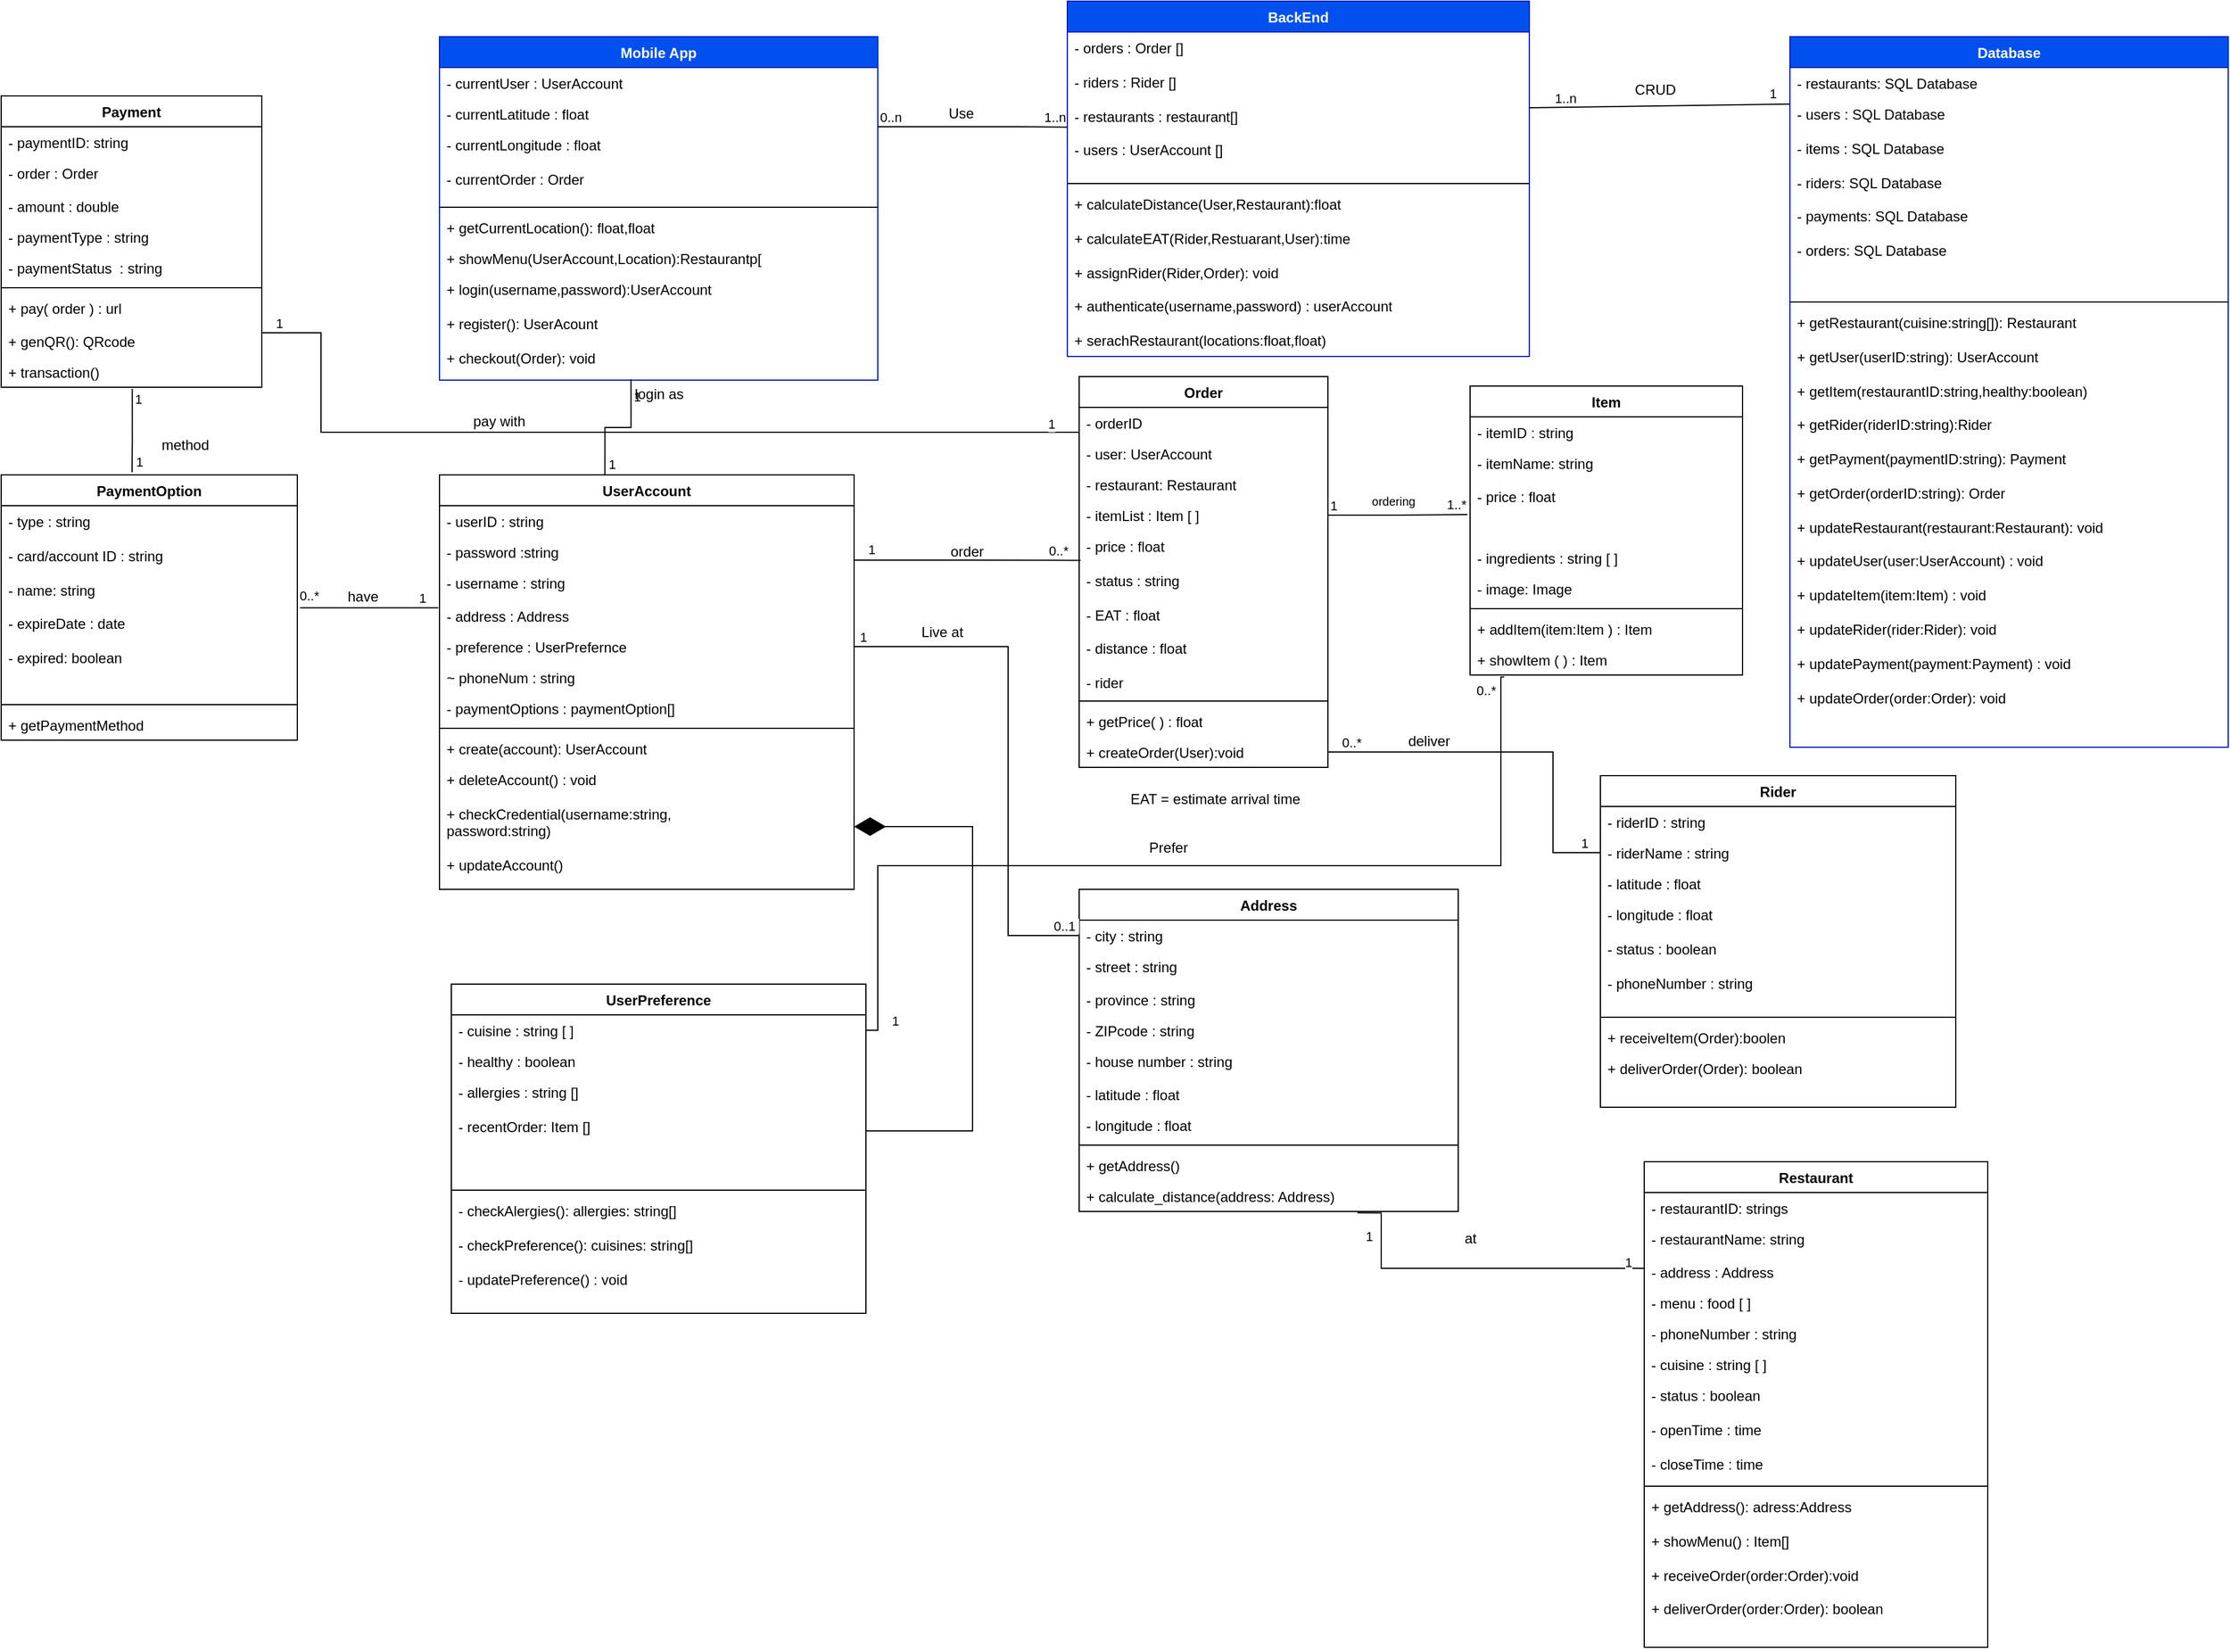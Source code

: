 <mxfile version="27.2.0">
  <diagram name="Page-1" id="nU5fSI7RKzAoOGRQ5ixC">
    <mxGraphModel dx="1782" dy="844" grid="1" gridSize="10" guides="1" tooltips="1" connect="1" arrows="1" fold="1" page="1" pageScale="1" pageWidth="1100" pageHeight="850" math="0" shadow="0">
      <root>
        <mxCell id="0" />
        <mxCell id="1" parent="0" />
        <mxCell id="rfXYxis-WKi9PsHgs2p7-1" value="UserPreference" style="swimlane;fontStyle=1;align=center;verticalAlign=top;childLayout=stackLayout;horizontal=1;startSize=26;horizontalStack=0;resizeParent=1;resizeParentMax=0;resizeLast=0;collapsible=1;marginBottom=0;whiteSpace=wrap;html=1;labelBackgroundColor=none;" vertex="1" parent="1">
          <mxGeometry x="-410" y="870" width="350" height="278" as="geometry">
            <mxRectangle x="120" y="120" width="70" height="30" as="alternateBounds" />
          </mxGeometry>
        </mxCell>
        <mxCell id="rfXYxis-WKi9PsHgs2p7-2" value="- cuisine : string [ ]" style="text;strokeColor=none;fillColor=none;align=left;verticalAlign=top;spacingLeft=4;spacingRight=4;overflow=hidden;rotatable=0;points=[[0,0.5],[1,0.5]];portConstraint=eastwest;whiteSpace=wrap;html=1;labelBackgroundColor=none;" vertex="1" parent="rfXYxis-WKi9PsHgs2p7-1">
          <mxGeometry y="26" width="350" height="26" as="geometry" />
        </mxCell>
        <mxCell id="rfXYxis-WKi9PsHgs2p7-3" value="- healthy : boolean" style="text;strokeColor=none;fillColor=none;align=left;verticalAlign=top;spacingLeft=4;spacingRight=4;overflow=hidden;rotatable=0;points=[[0,0.5],[1,0.5]];portConstraint=eastwest;whiteSpace=wrap;html=1;fontStyle=0;labelBackgroundColor=none;" vertex="1" parent="rfXYxis-WKi9PsHgs2p7-1">
          <mxGeometry y="52" width="350" height="26" as="geometry" />
        </mxCell>
        <mxCell id="rfXYxis-WKi9PsHgs2p7-4" value="&lt;div&gt;- allergies : string []&lt;/div&gt;&lt;div&gt;&lt;br&gt;&lt;/div&gt;&lt;div&gt;- recentOrder: Item []&lt;/div&gt;" style="text;strokeColor=none;fillColor=none;align=left;verticalAlign=top;spacingLeft=4;spacingRight=4;overflow=hidden;rotatable=0;points=[[0,0.5],[1,0.5]];portConstraint=eastwest;whiteSpace=wrap;html=1;fontStyle=0;labelBackgroundColor=none;" vertex="1" parent="rfXYxis-WKi9PsHgs2p7-1">
          <mxGeometry y="78" width="350" height="92" as="geometry" />
        </mxCell>
        <mxCell id="rfXYxis-WKi9PsHgs2p7-5" value="" style="line;strokeWidth=1;fillColor=none;align=left;verticalAlign=middle;spacingTop=-1;spacingLeft=3;spacingRight=3;rotatable=0;labelPosition=right;points=[];portConstraint=eastwest;labelBackgroundColor=none;" vertex="1" parent="rfXYxis-WKi9PsHgs2p7-1">
          <mxGeometry y="170" width="350" height="8" as="geometry" />
        </mxCell>
        <mxCell id="rfXYxis-WKi9PsHgs2p7-6" value="&lt;div&gt;- checkAlergies(): allergies: string[]&lt;/div&gt;&lt;div&gt;&lt;br&gt;&lt;/div&gt;&lt;div&gt;- checkPreference(): cuisines: string[]&lt;/div&gt;&lt;div&gt;&lt;br&gt;&lt;/div&gt;&lt;div&gt;- updatePreference() : void&lt;/div&gt;" style="text;strokeColor=none;fillColor=none;align=left;verticalAlign=top;spacingLeft=4;spacingRight=4;overflow=hidden;rotatable=0;points=[[0,0.5],[1,0.5]];portConstraint=eastwest;whiteSpace=wrap;html=1;labelBackgroundColor=none;" vertex="1" parent="rfXYxis-WKi9PsHgs2p7-1">
          <mxGeometry y="178" width="350" height="100" as="geometry" />
        </mxCell>
        <mxCell id="rfXYxis-WKi9PsHgs2p7-7" value="UserAccount" style="swimlane;fontStyle=1;align=center;verticalAlign=top;childLayout=stackLayout;horizontal=1;startSize=26;horizontalStack=0;resizeParent=1;resizeParentMax=0;resizeLast=0;collapsible=1;marginBottom=0;whiteSpace=wrap;html=1;labelBackgroundColor=none;" vertex="1" parent="1">
          <mxGeometry x="-420" y="440" width="350" height="350" as="geometry" />
        </mxCell>
        <mxCell id="rfXYxis-WKi9PsHgs2p7-8" style="edgeStyle=orthogonalEdgeStyle;rounded=0;orthogonalLoop=1;jettySize=auto;html=1;exitX=1;exitY=0.5;exitDx=0;exitDy=0;" edge="1" parent="rfXYxis-WKi9PsHgs2p7-7">
          <mxGeometry relative="1" as="geometry">
            <mxPoint x="405.0" y="104" as="sourcePoint" />
            <mxPoint x="405.0" y="104" as="targetPoint" />
          </mxGeometry>
        </mxCell>
        <mxCell id="rfXYxis-WKi9PsHgs2p7-9" value="&lt;div&gt;- userID : string&lt;/div&gt;" style="text;strokeColor=none;fillColor=none;align=left;verticalAlign=top;spacingLeft=4;spacingRight=4;overflow=hidden;rotatable=0;points=[[0,0.5],[1,0.5]];portConstraint=eastwest;whiteSpace=wrap;html=1;labelBackgroundColor=none;" vertex="1" parent="rfXYxis-WKi9PsHgs2p7-7">
          <mxGeometry y="26" width="350" height="26" as="geometry" />
        </mxCell>
        <mxCell id="rfXYxis-WKi9PsHgs2p7-10" value="- password :string" style="text;strokeColor=none;fillColor=none;align=left;verticalAlign=top;spacingLeft=4;spacingRight=4;overflow=hidden;rotatable=0;points=[[0,0.5],[1,0.5]];portConstraint=eastwest;whiteSpace=wrap;html=1;labelBackgroundColor=none;" vertex="1" parent="rfXYxis-WKi9PsHgs2p7-7">
          <mxGeometry y="52" width="350" height="26" as="geometry" />
        </mxCell>
        <mxCell id="rfXYxis-WKi9PsHgs2p7-11" value="- username : string&lt;span style=&quot;white-space: pre;&quot;&gt;&#x9;&lt;/span&gt;" style="text;strokeColor=none;fillColor=none;align=left;verticalAlign=top;spacingLeft=4;spacingRight=4;overflow=hidden;rotatable=0;points=[[0,0.5],[1,0.5]];portConstraint=eastwest;whiteSpace=wrap;html=1;labelBackgroundColor=none;" vertex="1" parent="rfXYxis-WKi9PsHgs2p7-7">
          <mxGeometry y="78" width="350" height="28" as="geometry" />
        </mxCell>
        <mxCell id="rfXYxis-WKi9PsHgs2p7-12" value="&lt;div&gt;- address : Address&lt;/div&gt;&lt;div&gt;&lt;br&gt;&lt;/div&gt;" style="text;strokeColor=none;fillColor=none;align=left;verticalAlign=top;spacingLeft=4;spacingRight=4;overflow=hidden;rotatable=0;points=[[0,0.5],[1,0.5]];portConstraint=eastwest;whiteSpace=wrap;html=1;labelBackgroundColor=none;" vertex="1" parent="rfXYxis-WKi9PsHgs2p7-7">
          <mxGeometry y="106" width="350" height="26" as="geometry" />
        </mxCell>
        <mxCell id="rfXYxis-WKi9PsHgs2p7-13" value="&lt;div&gt;- preference : UserPrefernce&lt;/div&gt;" style="text;strokeColor=none;fillColor=none;align=left;verticalAlign=top;spacingLeft=4;spacingRight=4;overflow=hidden;rotatable=0;points=[[0,0.5],[1,0.5]];portConstraint=eastwest;whiteSpace=wrap;html=1;labelBackgroundColor=none;" vertex="1" parent="rfXYxis-WKi9PsHgs2p7-7">
          <mxGeometry y="132" width="350" height="26" as="geometry" />
        </mxCell>
        <mxCell id="rfXYxis-WKi9PsHgs2p7-14" value="&lt;div&gt;~ phoneNum : string&lt;/div&gt;" style="text;strokeColor=none;fillColor=none;align=left;verticalAlign=top;spacingLeft=4;spacingRight=4;overflow=hidden;rotatable=0;points=[[0,0.5],[1,0.5]];portConstraint=eastwest;whiteSpace=wrap;html=1;labelBackgroundColor=none;" vertex="1" parent="rfXYxis-WKi9PsHgs2p7-7">
          <mxGeometry y="158" width="350" height="26" as="geometry" />
        </mxCell>
        <mxCell id="rfXYxis-WKi9PsHgs2p7-15" value="- paymentOptions : paymentOption[]" style="text;strokeColor=none;fillColor=none;align=left;verticalAlign=top;spacingLeft=4;spacingRight=4;overflow=hidden;rotatable=0;points=[[0,0.5],[1,0.5]];portConstraint=eastwest;whiteSpace=wrap;html=1;labelBackgroundColor=none;" vertex="1" parent="rfXYxis-WKi9PsHgs2p7-7">
          <mxGeometry y="184" width="350" height="26" as="geometry" />
        </mxCell>
        <mxCell id="rfXYxis-WKi9PsHgs2p7-16" value="" style="line;strokeWidth=1;fillColor=none;align=left;verticalAlign=middle;spacingTop=-1;spacingLeft=3;spacingRight=3;rotatable=0;labelPosition=right;points=[];portConstraint=eastwest;labelBackgroundColor=none;" vertex="1" parent="rfXYxis-WKi9PsHgs2p7-7">
          <mxGeometry y="210" width="350" height="8" as="geometry" />
        </mxCell>
        <mxCell id="rfXYxis-WKi9PsHgs2p7-17" value="&lt;div&gt;+ create(account): UserAccount&lt;/div&gt;" style="text;strokeColor=none;fillColor=none;align=left;verticalAlign=top;spacingLeft=4;spacingRight=4;overflow=hidden;rotatable=0;points=[[0,0.5],[1,0.5]];portConstraint=eastwest;whiteSpace=wrap;html=1;labelBackgroundColor=none;" vertex="1" parent="rfXYxis-WKi9PsHgs2p7-7">
          <mxGeometry y="218" width="350" height="26" as="geometry" />
        </mxCell>
        <mxCell id="rfXYxis-WKi9PsHgs2p7-18" value="&lt;div&gt;+ deleteAccount() : void&lt;/div&gt;&lt;div&gt;&lt;br&gt;&lt;/div&gt;&lt;div&gt;+ checkCredential(username:string,&lt;/div&gt;&lt;div&gt;password:string)&lt;/div&gt;&lt;div&gt;&lt;br&gt;&lt;/div&gt;&lt;div&gt;+ updateAccount()&lt;/div&gt;" style="text;strokeColor=none;fillColor=none;align=left;verticalAlign=top;spacingLeft=4;spacingRight=4;overflow=hidden;rotatable=0;points=[[0,0.5],[1,0.5]];portConstraint=eastwest;whiteSpace=wrap;html=1;labelBackgroundColor=none;" vertex="1" parent="rfXYxis-WKi9PsHgs2p7-7">
          <mxGeometry y="244" width="350" height="106" as="geometry" />
        </mxCell>
        <mxCell id="rfXYxis-WKi9PsHgs2p7-19" value="Address" style="swimlane;fontStyle=1;align=center;verticalAlign=top;childLayout=stackLayout;horizontal=1;startSize=26;horizontalStack=0;resizeParent=1;resizeParentMax=0;resizeLast=0;collapsible=1;marginBottom=0;whiteSpace=wrap;html=1;labelBackgroundColor=none;" vertex="1" parent="1">
          <mxGeometry x="120" y="790" width="320" height="272" as="geometry" />
        </mxCell>
        <mxCell id="rfXYxis-WKi9PsHgs2p7-20" value="&lt;div&gt;- city : string&lt;/div&gt;" style="text;strokeColor=none;fillColor=none;align=left;verticalAlign=top;spacingLeft=4;spacingRight=4;overflow=hidden;rotatable=0;points=[[0,0.5],[1,0.5]];portConstraint=eastwest;whiteSpace=wrap;html=1;labelBackgroundColor=none;" vertex="1" parent="rfXYxis-WKi9PsHgs2p7-19">
          <mxGeometry y="26" width="320" height="26" as="geometry" />
        </mxCell>
        <mxCell id="rfXYxis-WKi9PsHgs2p7-21" value="- street : string" style="text;strokeColor=none;fillColor=none;align=left;verticalAlign=top;spacingLeft=4;spacingRight=4;overflow=hidden;rotatable=0;points=[[0,0.5],[1,0.5]];portConstraint=eastwest;whiteSpace=wrap;html=1;labelBackgroundColor=none;" vertex="1" parent="rfXYxis-WKi9PsHgs2p7-19">
          <mxGeometry y="52" width="320" height="28" as="geometry" />
        </mxCell>
        <mxCell id="rfXYxis-WKi9PsHgs2p7-22" value="- province : string" style="text;strokeColor=none;fillColor=none;align=left;verticalAlign=top;spacingLeft=4;spacingRight=4;overflow=hidden;rotatable=0;points=[[0,0.5],[1,0.5]];portConstraint=eastwest;whiteSpace=wrap;html=1;labelBackgroundColor=none;" vertex="1" parent="rfXYxis-WKi9PsHgs2p7-19">
          <mxGeometry y="80" width="320" height="26" as="geometry" />
        </mxCell>
        <mxCell id="rfXYxis-WKi9PsHgs2p7-23" value="&lt;div&gt;- ZIPcode : string&lt;/div&gt;" style="text;strokeColor=none;fillColor=none;align=left;verticalAlign=top;spacingLeft=4;spacingRight=4;overflow=hidden;rotatable=0;points=[[0,0.5],[1,0.5]];portConstraint=eastwest;whiteSpace=wrap;html=1;labelBackgroundColor=none;" vertex="1" parent="rfXYxis-WKi9PsHgs2p7-19">
          <mxGeometry y="106" width="320" height="26" as="geometry" />
        </mxCell>
        <mxCell id="rfXYxis-WKi9PsHgs2p7-24" value="&lt;div&gt;- house number : string&lt;/div&gt;" style="text;strokeColor=none;fillColor=none;align=left;verticalAlign=top;spacingLeft=4;spacingRight=4;overflow=hidden;rotatable=0;points=[[0,0.5],[1,0.5]];portConstraint=eastwest;whiteSpace=wrap;html=1;labelBackgroundColor=none;" vertex="1" parent="rfXYxis-WKi9PsHgs2p7-19">
          <mxGeometry y="132" width="320" height="28" as="geometry" />
        </mxCell>
        <mxCell id="rfXYxis-WKi9PsHgs2p7-25" value="- latitude : float" style="text;strokeColor=none;fillColor=none;align=left;verticalAlign=top;spacingLeft=4;spacingRight=4;overflow=hidden;rotatable=0;points=[[0,0.5],[1,0.5]];portConstraint=eastwest;whiteSpace=wrap;html=1;labelBackgroundColor=none;" vertex="1" parent="rfXYxis-WKi9PsHgs2p7-19">
          <mxGeometry y="160" width="320" height="26" as="geometry" />
        </mxCell>
        <mxCell id="rfXYxis-WKi9PsHgs2p7-26" value="- longitude : float" style="text;strokeColor=none;fillColor=none;align=left;verticalAlign=top;spacingLeft=4;spacingRight=4;overflow=hidden;rotatable=0;points=[[0,0.5],[1,0.5]];portConstraint=eastwest;whiteSpace=wrap;html=1;labelBackgroundColor=none;" vertex="1" parent="rfXYxis-WKi9PsHgs2p7-19">
          <mxGeometry y="186" width="320" height="26" as="geometry" />
        </mxCell>
        <mxCell id="rfXYxis-WKi9PsHgs2p7-27" value="" style="line;strokeWidth=1;fillColor=none;align=left;verticalAlign=middle;spacingTop=-1;spacingLeft=3;spacingRight=3;rotatable=0;labelPosition=right;points=[];portConstraint=eastwest;labelBackgroundColor=none;" vertex="1" parent="rfXYxis-WKi9PsHgs2p7-19">
          <mxGeometry y="212" width="320" height="8" as="geometry" />
        </mxCell>
        <mxCell id="rfXYxis-WKi9PsHgs2p7-28" value="&lt;div&gt;+ getAddress()&lt;/div&gt;&lt;div&gt;&lt;br&gt;&lt;/div&gt;" style="text;strokeColor=none;fillColor=none;align=left;verticalAlign=top;spacingLeft=4;spacingRight=4;overflow=hidden;rotatable=0;points=[[0,0.5],[1,0.5]];portConstraint=eastwest;whiteSpace=wrap;html=1;labelBackgroundColor=none;" vertex="1" parent="rfXYxis-WKi9PsHgs2p7-19">
          <mxGeometry y="220" width="320" height="26" as="geometry" />
        </mxCell>
        <mxCell id="rfXYxis-WKi9PsHgs2p7-29" value="+ calculate_distance(address: Address)" style="text;strokeColor=none;fillColor=none;align=left;verticalAlign=top;spacingLeft=4;spacingRight=4;overflow=hidden;rotatable=0;points=[[0,0.5],[1,0.5]];portConstraint=eastwest;whiteSpace=wrap;html=1;labelBackgroundColor=none;" vertex="1" parent="rfXYxis-WKi9PsHgs2p7-19">
          <mxGeometry y="246" width="320" height="26" as="geometry" />
        </mxCell>
        <mxCell id="rfXYxis-WKi9PsHgs2p7-30" value="Payment" style="swimlane;fontStyle=1;align=center;verticalAlign=top;childLayout=stackLayout;horizontal=1;startSize=26;horizontalStack=0;resizeParent=1;resizeParentMax=0;resizeLast=0;collapsible=1;marginBottom=0;whiteSpace=wrap;html=1;labelBackgroundColor=none;" vertex="1" parent="1">
          <mxGeometry x="-790" y="120" width="220" height="246" as="geometry" />
        </mxCell>
        <mxCell id="rfXYxis-WKi9PsHgs2p7-31" value="- paymentID: string" style="text;strokeColor=none;fillColor=none;align=left;verticalAlign=top;spacingLeft=4;spacingRight=4;overflow=hidden;rotatable=0;points=[[0,0.5],[1,0.5]];portConstraint=eastwest;whiteSpace=wrap;html=1;labelBackgroundColor=none;" vertex="1" parent="rfXYxis-WKi9PsHgs2p7-30">
          <mxGeometry y="26" width="220" height="26" as="geometry" />
        </mxCell>
        <mxCell id="rfXYxis-WKi9PsHgs2p7-32" value="- order : Order" style="text;strokeColor=none;fillColor=none;align=left;verticalAlign=top;spacingLeft=4;spacingRight=4;overflow=hidden;rotatable=1;points=[[0,0.5],[1,0.5]];portConstraint=eastwest;whiteSpace=wrap;html=1;movable=1;resizable=1;deletable=1;editable=1;locked=0;connectable=1;labelBackgroundColor=none;" vertex="1" parent="rfXYxis-WKi9PsHgs2p7-30">
          <mxGeometry y="52" width="220" height="28" as="geometry" />
        </mxCell>
        <mxCell id="rfXYxis-WKi9PsHgs2p7-33" value="- amount : double" style="text;strokeColor=none;fillColor=none;align=left;verticalAlign=top;spacingLeft=4;spacingRight=4;overflow=hidden;rotatable=0;points=[[0,0.5],[1,0.5]];portConstraint=eastwest;whiteSpace=wrap;html=1;labelBackgroundColor=none;" vertex="1" parent="rfXYxis-WKi9PsHgs2p7-30">
          <mxGeometry y="80" width="220" height="26" as="geometry" />
        </mxCell>
        <mxCell id="rfXYxis-WKi9PsHgs2p7-34" value="- paymentType : string" style="text;strokeColor=none;fillColor=none;align=left;verticalAlign=top;spacingLeft=4;spacingRight=4;overflow=hidden;rotatable=0;points=[[0,0.5],[1,0.5]];portConstraint=eastwest;whiteSpace=wrap;html=1;labelBackgroundColor=none;" vertex="1" parent="rfXYxis-WKi9PsHgs2p7-30">
          <mxGeometry y="106" width="220" height="26" as="geometry" />
        </mxCell>
        <mxCell id="rfXYxis-WKi9PsHgs2p7-35" value="- paymentStatus&amp;nbsp; : string" style="text;strokeColor=none;fillColor=none;align=left;verticalAlign=top;spacingLeft=4;spacingRight=4;overflow=hidden;rotatable=0;points=[[0,0.5],[1,0.5]];portConstraint=eastwest;whiteSpace=wrap;html=1;labelBackgroundColor=none;" vertex="1" parent="rfXYxis-WKi9PsHgs2p7-30">
          <mxGeometry y="132" width="220" height="26" as="geometry" />
        </mxCell>
        <mxCell id="rfXYxis-WKi9PsHgs2p7-36" value="" style="line;strokeWidth=1;fillColor=none;align=left;verticalAlign=middle;spacingTop=-1;spacingLeft=3;spacingRight=3;rotatable=0;labelPosition=right;points=[];portConstraint=eastwest;labelBackgroundColor=none;" vertex="1" parent="rfXYxis-WKi9PsHgs2p7-30">
          <mxGeometry y="158" width="220" height="8" as="geometry" />
        </mxCell>
        <mxCell id="rfXYxis-WKi9PsHgs2p7-37" value="+ pay( order ) : url" style="text;strokeColor=none;fillColor=none;align=left;verticalAlign=top;spacingLeft=4;spacingRight=4;overflow=hidden;rotatable=0;points=[[0,0.5],[1,0.5]];portConstraint=eastwest;whiteSpace=wrap;html=1;labelBackgroundColor=none;" vertex="1" parent="rfXYxis-WKi9PsHgs2p7-30">
          <mxGeometry y="166" width="220" height="28" as="geometry" />
        </mxCell>
        <mxCell id="rfXYxis-WKi9PsHgs2p7-38" value="+ genQR(): QRcode" style="text;strokeColor=none;fillColor=none;align=left;verticalAlign=top;spacingLeft=4;spacingRight=4;overflow=hidden;rotatable=0;points=[[0,0.5],[1,0.5]];portConstraint=eastwest;whiteSpace=wrap;html=1;labelBackgroundColor=none;" vertex="1" parent="rfXYxis-WKi9PsHgs2p7-30">
          <mxGeometry y="194" width="220" height="26" as="geometry" />
        </mxCell>
        <mxCell id="rfXYxis-WKi9PsHgs2p7-39" value="+ transaction()" style="text;strokeColor=none;fillColor=none;align=left;verticalAlign=top;spacingLeft=4;spacingRight=4;overflow=hidden;rotatable=0;points=[[0,0.5],[1,0.5]];portConstraint=eastwest;whiteSpace=wrap;html=1;labelBackgroundColor=none;" vertex="1" parent="rfXYxis-WKi9PsHgs2p7-30">
          <mxGeometry y="220" width="220" height="26" as="geometry" />
        </mxCell>
        <mxCell id="rfXYxis-WKi9PsHgs2p7-40" value="&amp;nbsp;" style="text;whiteSpace=wrap;html=1;labelBackgroundColor=none;" vertex="1" parent="1">
          <mxGeometry x="150" y="50" width="40" height="40" as="geometry" />
        </mxCell>
        <mxCell id="rfXYxis-WKi9PsHgs2p7-41" value="Order" style="swimlane;fontStyle=1;align=center;verticalAlign=top;childLayout=stackLayout;horizontal=1;startSize=26;horizontalStack=0;resizeParent=1;resizeParentMax=0;resizeLast=0;collapsible=1;marginBottom=0;whiteSpace=wrap;html=1;labelBackgroundColor=none;" vertex="1" parent="1">
          <mxGeometry x="120" y="357" width="210" height="330" as="geometry" />
        </mxCell>
        <mxCell id="rfXYxis-WKi9PsHgs2p7-42" value="- orderID" style="text;strokeColor=none;fillColor=none;align=left;verticalAlign=top;spacingLeft=4;spacingRight=4;overflow=hidden;rotatable=0;points=[[0,0.5],[1,0.5]];portConstraint=eastwest;whiteSpace=wrap;html=1;labelBackgroundColor=none;" vertex="1" parent="rfXYxis-WKi9PsHgs2p7-41">
          <mxGeometry y="26" width="210" height="26" as="geometry" />
        </mxCell>
        <mxCell id="rfXYxis-WKi9PsHgs2p7-43" value="- user: UserAccount" style="text;strokeColor=none;fillColor=none;align=left;verticalAlign=top;spacingLeft=4;spacingRight=4;overflow=hidden;rotatable=0;points=[[0,0.5],[1,0.5]];portConstraint=eastwest;whiteSpace=wrap;html=1;labelBackgroundColor=none;" vertex="1" parent="rfXYxis-WKi9PsHgs2p7-41">
          <mxGeometry y="52" width="210" height="26" as="geometry" />
        </mxCell>
        <mxCell id="rfXYxis-WKi9PsHgs2p7-44" value="- restaurant: Restaurant" style="text;strokeColor=none;fillColor=none;align=left;verticalAlign=top;spacingLeft=4;spacingRight=4;overflow=hidden;rotatable=0;points=[[0,0.5],[1,0.5]];portConstraint=eastwest;whiteSpace=wrap;html=1;labelBackgroundColor=none;" vertex="1" parent="rfXYxis-WKi9PsHgs2p7-41">
          <mxGeometry y="78" width="210" height="26" as="geometry" />
        </mxCell>
        <mxCell id="rfXYxis-WKi9PsHgs2p7-45" value="- itemList : Item [ ]" style="text;strokeColor=none;fillColor=none;align=left;verticalAlign=top;spacingLeft=4;spacingRight=4;overflow=hidden;rotatable=0;points=[[0,0.5],[1,0.5]];portConstraint=eastwest;whiteSpace=wrap;html=1;labelBackgroundColor=none;" vertex="1" parent="rfXYxis-WKi9PsHgs2p7-41">
          <mxGeometry y="104" width="210" height="26" as="geometry" />
        </mxCell>
        <mxCell id="rfXYxis-WKi9PsHgs2p7-46" value="&lt;div&gt;- price : float&lt;/div&gt;&lt;div&gt;&lt;br&gt;&lt;/div&gt;&lt;div&gt;- status : string&lt;/div&gt;&lt;div&gt;&lt;br&gt;&lt;/div&gt;&lt;div&gt;- EAT : float&lt;/div&gt;&lt;div&gt;&lt;br&gt;&lt;/div&gt;&lt;div&gt;- distance : float&lt;/div&gt;&lt;div&gt;&lt;br&gt;&lt;/div&gt;&lt;div&gt;- rider&lt;/div&gt;" style="text;strokeColor=none;fillColor=none;align=left;verticalAlign=top;spacingLeft=4;spacingRight=4;overflow=hidden;rotatable=0;points=[[0,0.5],[1,0.5]];portConstraint=eastwest;whiteSpace=wrap;html=1;labelBackgroundColor=none;" vertex="1" parent="rfXYxis-WKi9PsHgs2p7-41">
          <mxGeometry y="130" width="210" height="140" as="geometry" />
        </mxCell>
        <mxCell id="rfXYxis-WKi9PsHgs2p7-47" value="" style="line;strokeWidth=1;fillColor=none;align=left;verticalAlign=middle;spacingTop=-1;spacingLeft=3;spacingRight=3;rotatable=0;labelPosition=right;points=[];portConstraint=eastwest;labelBackgroundColor=none;" vertex="1" parent="rfXYxis-WKi9PsHgs2p7-41">
          <mxGeometry y="270" width="210" height="8" as="geometry" />
        </mxCell>
        <mxCell id="rfXYxis-WKi9PsHgs2p7-48" value="+ getPrice( ) : float" style="text;strokeColor=none;fillColor=none;align=left;verticalAlign=top;spacingLeft=4;spacingRight=4;overflow=hidden;rotatable=0;points=[[0,0.5],[1,0.5]];portConstraint=eastwest;whiteSpace=wrap;html=1;labelBackgroundColor=none;" vertex="1" parent="rfXYxis-WKi9PsHgs2p7-41">
          <mxGeometry y="278" width="210" height="26" as="geometry" />
        </mxCell>
        <mxCell id="rfXYxis-WKi9PsHgs2p7-49" value="+ createOrder(User):void" style="text;strokeColor=none;fillColor=none;align=left;verticalAlign=top;spacingLeft=4;spacingRight=4;overflow=hidden;rotatable=0;points=[[0,0.5],[1,0.5]];portConstraint=eastwest;whiteSpace=wrap;html=1;labelBackgroundColor=none;" vertex="1" parent="rfXYxis-WKi9PsHgs2p7-41">
          <mxGeometry y="304" width="210" height="26" as="geometry" />
        </mxCell>
        <mxCell id="rfXYxis-WKi9PsHgs2p7-50" value="Rider" style="swimlane;fontStyle=1;align=center;verticalAlign=top;childLayout=stackLayout;horizontal=1;startSize=26;horizontalStack=0;resizeParent=1;resizeParentMax=0;resizeLast=0;collapsible=1;marginBottom=0;whiteSpace=wrap;html=1;labelBackgroundColor=none;" vertex="1" parent="1">
          <mxGeometry x="560" y="694" width="300" height="280" as="geometry" />
        </mxCell>
        <mxCell id="rfXYxis-WKi9PsHgs2p7-51" value="&lt;div&gt;- riderID : string&lt;/div&gt;" style="text;strokeColor=none;fillColor=none;align=left;verticalAlign=top;spacingLeft=4;spacingRight=4;overflow=hidden;rotatable=0;points=[[0,0.5],[1,0.5]];portConstraint=eastwest;whiteSpace=wrap;html=1;labelBackgroundColor=none;" vertex="1" parent="rfXYxis-WKi9PsHgs2p7-50">
          <mxGeometry y="26" width="300" height="26" as="geometry" />
        </mxCell>
        <mxCell id="rfXYxis-WKi9PsHgs2p7-52" value="- riderName : string" style="text;strokeColor=none;fillColor=none;align=left;verticalAlign=top;spacingLeft=4;spacingRight=4;overflow=hidden;rotatable=0;points=[[0,0.5],[1,0.5]];portConstraint=eastwest;whiteSpace=wrap;html=1;labelBackgroundColor=none;" vertex="1" parent="rfXYxis-WKi9PsHgs2p7-50">
          <mxGeometry y="52" width="300" height="26" as="geometry" />
        </mxCell>
        <mxCell id="rfXYxis-WKi9PsHgs2p7-53" value="&lt;div&gt;- latitude : float&lt;/div&gt;" style="text;strokeColor=none;fillColor=none;align=left;verticalAlign=top;spacingLeft=4;spacingRight=4;overflow=hidden;rotatable=0;points=[[0,0.5],[1,0.5]];portConstraint=eastwest;whiteSpace=wrap;html=1;labelBackgroundColor=none;" vertex="1" parent="rfXYxis-WKi9PsHgs2p7-50">
          <mxGeometry y="78" width="300" height="26" as="geometry" />
        </mxCell>
        <mxCell id="rfXYxis-WKi9PsHgs2p7-54" value="&lt;div&gt;- longitude : float&lt;/div&gt;&lt;div&gt;&lt;br&gt;&lt;/div&gt;&lt;div&gt;- status : boolean&lt;/div&gt;&lt;div&gt;&lt;br&gt;&lt;/div&gt;&lt;div&gt;- phoneNumber : string&lt;/div&gt;" style="text;strokeColor=none;fillColor=none;align=left;verticalAlign=top;spacingLeft=4;spacingRight=4;overflow=hidden;rotatable=0;points=[[0,0.5],[1,0.5]];portConstraint=eastwest;whiteSpace=wrap;html=1;labelBackgroundColor=none;" vertex="1" parent="rfXYxis-WKi9PsHgs2p7-50">
          <mxGeometry y="104" width="300" height="96" as="geometry" />
        </mxCell>
        <mxCell id="rfXYxis-WKi9PsHgs2p7-55" value="" style="line;strokeWidth=1;fillColor=none;align=left;verticalAlign=middle;spacingTop=-1;spacingLeft=3;spacingRight=3;rotatable=0;labelPosition=right;points=[];portConstraint=eastwest;labelBackgroundColor=none;" vertex="1" parent="rfXYxis-WKi9PsHgs2p7-50">
          <mxGeometry y="200" width="300" height="8" as="geometry" />
        </mxCell>
        <mxCell id="rfXYxis-WKi9PsHgs2p7-56" value="+ receiveItem(Order):boolen" style="text;strokeColor=none;fillColor=none;align=left;verticalAlign=top;spacingLeft=4;spacingRight=4;overflow=hidden;rotatable=0;points=[[0,0.5],[1,0.5]];portConstraint=eastwest;whiteSpace=wrap;html=1;labelBackgroundColor=none;" vertex="1" parent="rfXYxis-WKi9PsHgs2p7-50">
          <mxGeometry y="208" width="300" height="26" as="geometry" />
        </mxCell>
        <mxCell id="rfXYxis-WKi9PsHgs2p7-57" value="+ deliverOrder(Order): boolean" style="text;strokeColor=none;fillColor=none;align=left;verticalAlign=top;spacingLeft=4;spacingRight=4;overflow=hidden;rotatable=0;points=[[0,0.5],[1,0.5]];portConstraint=eastwest;whiteSpace=wrap;html=1;labelBackgroundColor=none;" vertex="1" parent="rfXYxis-WKi9PsHgs2p7-50">
          <mxGeometry y="234" width="300" height="46" as="geometry" />
        </mxCell>
        <mxCell id="rfXYxis-WKi9PsHgs2p7-58" value="Restaurant" style="swimlane;fontStyle=1;align=center;verticalAlign=top;childLayout=stackLayout;horizontal=1;startSize=26;horizontalStack=0;resizeParent=1;resizeParentMax=0;resizeLast=0;collapsible=1;marginBottom=0;whiteSpace=wrap;html=1;labelBackgroundColor=none;" vertex="1" parent="1">
          <mxGeometry x="597" y="1020" width="290" height="410" as="geometry" />
        </mxCell>
        <mxCell id="rfXYxis-WKi9PsHgs2p7-59" value="- restaurantID: strings" style="text;strokeColor=none;fillColor=none;align=left;verticalAlign=top;spacingLeft=4;spacingRight=4;overflow=hidden;rotatable=0;points=[[0,0.5],[1,0.5]];portConstraint=eastwest;whiteSpace=wrap;html=1;labelBackgroundColor=none;" vertex="1" parent="rfXYxis-WKi9PsHgs2p7-58">
          <mxGeometry y="26" width="290" height="26" as="geometry" />
        </mxCell>
        <mxCell id="rfXYxis-WKi9PsHgs2p7-60" value="- restaurantName: string" style="text;strokeColor=none;fillColor=none;align=left;verticalAlign=top;spacingLeft=4;spacingRight=4;overflow=hidden;rotatable=0;points=[[0,0.5],[1,0.5]];portConstraint=eastwest;whiteSpace=wrap;html=1;labelBackgroundColor=none;" vertex="1" parent="rfXYxis-WKi9PsHgs2p7-58">
          <mxGeometry y="52" width="290" height="28" as="geometry" />
        </mxCell>
        <mxCell id="rfXYxis-WKi9PsHgs2p7-61" value="&lt;div&gt;- address : Address&lt;/div&gt;&lt;div&gt;&lt;br&gt;&lt;/div&gt;" style="text;strokeColor=none;fillColor=none;align=left;verticalAlign=top;spacingLeft=4;spacingRight=4;overflow=hidden;rotatable=0;points=[[0,0.5],[1,0.5]];portConstraint=eastwest;whiteSpace=wrap;html=1;labelBackgroundColor=none;" vertex="1" parent="rfXYxis-WKi9PsHgs2p7-58">
          <mxGeometry y="80" width="290" height="26" as="geometry" />
        </mxCell>
        <mxCell id="rfXYxis-WKi9PsHgs2p7-62" value="- menu : food [ ]" style="text;strokeColor=none;fillColor=none;align=left;verticalAlign=top;spacingLeft=4;spacingRight=4;overflow=hidden;rotatable=0;points=[[0,0.5],[1,0.5]];portConstraint=eastwest;whiteSpace=wrap;html=1;labelBackgroundColor=none;" vertex="1" parent="rfXYxis-WKi9PsHgs2p7-58">
          <mxGeometry y="106" width="290" height="26" as="geometry" />
        </mxCell>
        <mxCell id="rfXYxis-WKi9PsHgs2p7-63" value="- phoneNumber : string" style="text;strokeColor=none;fillColor=none;align=left;verticalAlign=top;spacingLeft=4;spacingRight=4;overflow=hidden;rotatable=0;points=[[0,0.5],[1,0.5]];portConstraint=eastwest;whiteSpace=wrap;html=1;labelBackgroundColor=none;" vertex="1" parent="rfXYxis-WKi9PsHgs2p7-58">
          <mxGeometry y="132" width="290" height="26" as="geometry" />
        </mxCell>
        <mxCell id="rfXYxis-WKi9PsHgs2p7-64" value="- cuisine : string [ ]" style="text;strokeColor=none;fillColor=none;align=left;verticalAlign=top;spacingLeft=4;spacingRight=4;overflow=hidden;rotatable=0;points=[[0,0.5],[1,0.5]];portConstraint=eastwest;whiteSpace=wrap;html=1;labelBackgroundColor=none;" vertex="1" parent="rfXYxis-WKi9PsHgs2p7-58">
          <mxGeometry y="158" width="290" height="26" as="geometry" />
        </mxCell>
        <mxCell id="rfXYxis-WKi9PsHgs2p7-65" value="&lt;div&gt;- status : boolean&lt;/div&gt;&lt;div&gt;&lt;br&gt;&lt;/div&gt;&lt;div&gt;- openTime : time&lt;/div&gt;&lt;div&gt;&lt;br&gt;&lt;/div&gt;&lt;div&gt;- closeTime : time&lt;/div&gt;" style="text;strokeColor=none;fillColor=none;align=left;verticalAlign=top;spacingLeft=4;spacingRight=4;overflow=hidden;rotatable=0;points=[[0,0.5],[1,0.5]];portConstraint=eastwest;whiteSpace=wrap;html=1;labelBackgroundColor=none;" vertex="1" parent="rfXYxis-WKi9PsHgs2p7-58">
          <mxGeometry y="184" width="290" height="86" as="geometry" />
        </mxCell>
        <mxCell id="rfXYxis-WKi9PsHgs2p7-66" value="" style="line;strokeWidth=1;fillColor=none;align=left;verticalAlign=middle;spacingTop=-1;spacingLeft=3;spacingRight=3;rotatable=0;labelPosition=right;points=[];portConstraint=eastwest;labelBackgroundColor=none;" vertex="1" parent="rfXYxis-WKi9PsHgs2p7-58">
          <mxGeometry y="270" width="290" height="8" as="geometry" />
        </mxCell>
        <mxCell id="rfXYxis-WKi9PsHgs2p7-67" value="&lt;div&gt;+ getAddress(): adress:Address&lt;/div&gt;&lt;div&gt;&lt;br&gt;&lt;/div&gt;&lt;div&gt;+ showMenu() : Item[]&lt;/div&gt;&lt;div&gt;&lt;br&gt;&lt;/div&gt;&lt;div&gt;+ receiveOrder(order:Order):void&lt;/div&gt;&lt;div&gt;&lt;br&gt;&lt;/div&gt;&lt;div&gt;+ deliverOrder(order:Order): boolean&lt;/div&gt;" style="text;strokeColor=none;fillColor=none;align=left;verticalAlign=top;spacingLeft=4;spacingRight=4;overflow=hidden;rotatable=0;points=[[0,0.5],[1,0.5]];portConstraint=eastwest;whiteSpace=wrap;html=1;labelBackgroundColor=none;" vertex="1" parent="rfXYxis-WKi9PsHgs2p7-58">
          <mxGeometry y="278" width="290" height="132" as="geometry" />
        </mxCell>
        <mxCell id="rfXYxis-WKi9PsHgs2p7-68" value="Item" style="swimlane;fontStyle=1;align=center;verticalAlign=top;childLayout=stackLayout;horizontal=1;startSize=26;horizontalStack=0;resizeParent=1;resizeParentMax=0;resizeLast=0;collapsible=1;marginBottom=0;whiteSpace=wrap;html=1;labelBackgroundColor=none;" vertex="1" parent="1">
          <mxGeometry x="450" y="365" width="230" height="244" as="geometry" />
        </mxCell>
        <mxCell id="rfXYxis-WKi9PsHgs2p7-69" value="- itemID : string" style="text;strokeColor=none;fillColor=none;align=left;verticalAlign=top;spacingLeft=4;spacingRight=4;overflow=hidden;rotatable=0;points=[[0,0.5],[1,0.5]];portConstraint=eastwest;whiteSpace=wrap;html=1;labelBackgroundColor=none;" vertex="1" parent="rfXYxis-WKi9PsHgs2p7-68">
          <mxGeometry y="26" width="230" height="26" as="geometry" />
        </mxCell>
        <mxCell id="rfXYxis-WKi9PsHgs2p7-70" value="- itemName: string" style="text;strokeColor=none;fillColor=none;align=left;verticalAlign=top;spacingLeft=4;spacingRight=4;overflow=hidden;rotatable=0;points=[[0,0.5],[1,0.5]];portConstraint=eastwest;whiteSpace=wrap;html=1;labelBackgroundColor=none;" vertex="1" parent="rfXYxis-WKi9PsHgs2p7-68">
          <mxGeometry y="52" width="230" height="28" as="geometry" />
        </mxCell>
        <mxCell id="rfXYxis-WKi9PsHgs2p7-71" value="- price : float" style="text;strokeColor=none;fillColor=none;align=left;verticalAlign=top;spacingLeft=4;spacingRight=4;overflow=hidden;rotatable=0;points=[[0,0.5],[1,0.5]];portConstraint=eastwest;whiteSpace=wrap;html=1;labelBackgroundColor=none;" vertex="1" parent="rfXYxis-WKi9PsHgs2p7-68">
          <mxGeometry y="80" width="230" height="26" as="geometry" />
        </mxCell>
        <mxCell id="rfXYxis-WKi9PsHgs2p7-72" value="&amp;nbsp;" style="text;strokeColor=none;fillColor=none;align=left;verticalAlign=top;spacingLeft=4;spacingRight=4;overflow=hidden;rotatable=0;points=[[0,0.5],[1,0.5]];portConstraint=eastwest;whiteSpace=wrap;html=1;labelBackgroundColor=none;" vertex="1" parent="rfXYxis-WKi9PsHgs2p7-68">
          <mxGeometry y="106" width="230" height="26" as="geometry" />
        </mxCell>
        <mxCell id="rfXYxis-WKi9PsHgs2p7-73" value="- ingredients : string [ ]" style="text;strokeColor=none;fillColor=none;align=left;verticalAlign=top;spacingLeft=4;spacingRight=4;overflow=hidden;rotatable=0;points=[[0,0.5],[1,0.5]];portConstraint=eastwest;whiteSpace=wrap;html=1;labelBackgroundColor=none;" vertex="1" parent="rfXYxis-WKi9PsHgs2p7-68">
          <mxGeometry y="132" width="230" height="26" as="geometry" />
        </mxCell>
        <mxCell id="rfXYxis-WKi9PsHgs2p7-74" value="- image: Image" style="text;strokeColor=none;fillColor=none;align=left;verticalAlign=top;spacingLeft=4;spacingRight=4;overflow=hidden;rotatable=0;points=[[0,0.5],[1,0.5]];portConstraint=eastwest;whiteSpace=wrap;html=1;labelBackgroundColor=none;" vertex="1" parent="rfXYxis-WKi9PsHgs2p7-68">
          <mxGeometry y="158" width="230" height="26" as="geometry" />
        </mxCell>
        <mxCell id="rfXYxis-WKi9PsHgs2p7-75" value="" style="line;strokeWidth=1;fillColor=none;align=left;verticalAlign=middle;spacingTop=-1;spacingLeft=3;spacingRight=3;rotatable=0;labelPosition=right;points=[];portConstraint=eastwest;labelBackgroundColor=none;" vertex="1" parent="rfXYxis-WKi9PsHgs2p7-68">
          <mxGeometry y="184" width="230" height="8" as="geometry" />
        </mxCell>
        <mxCell id="rfXYxis-WKi9PsHgs2p7-76" value="+ addItem(item:Item ) : Item" style="text;strokeColor=none;fillColor=none;align=left;verticalAlign=top;spacingLeft=4;spacingRight=4;overflow=hidden;rotatable=0;points=[[0,0.5],[1,0.5]];portConstraint=eastwest;whiteSpace=wrap;html=1;labelBackgroundColor=none;" vertex="1" parent="rfXYxis-WKi9PsHgs2p7-68">
          <mxGeometry y="192" width="230" height="26" as="geometry" />
        </mxCell>
        <mxCell id="rfXYxis-WKi9PsHgs2p7-77" value="+ showItem ( ) : Item" style="text;strokeColor=none;fillColor=none;align=left;verticalAlign=top;spacingLeft=4;spacingRight=4;overflow=hidden;rotatable=0;points=[[0,0.5],[1,0.5]];portConstraint=eastwest;whiteSpace=wrap;html=1;labelBackgroundColor=none;" vertex="1" parent="rfXYxis-WKi9PsHgs2p7-68">
          <mxGeometry y="218" width="230" height="26" as="geometry" />
        </mxCell>
        <mxCell id="rfXYxis-WKi9PsHgs2p7-78" value="Mobile App" style="swimlane;fontStyle=1;align=center;verticalAlign=top;childLayout=stackLayout;horizontal=1;startSize=26;horizontalStack=0;resizeParent=1;resizeParentMax=0;resizeLast=0;collapsible=1;marginBottom=0;whiteSpace=wrap;html=1;labelBackgroundColor=none;fillColor=#0050ef;fontColor=#ffffff;strokeColor=#001DBC;" vertex="1" parent="1">
          <mxGeometry x="-420" y="70" width="370" height="290" as="geometry" />
        </mxCell>
        <mxCell id="rfXYxis-WKi9PsHgs2p7-79" value="&lt;div&gt;- currentUser : UserAccount&lt;/div&gt;" style="text;strokeColor=none;fillColor=none;align=left;verticalAlign=top;spacingLeft=4;spacingRight=4;overflow=hidden;rotatable=0;points=[[0,0.5],[1,0.5]];portConstraint=eastwest;whiteSpace=wrap;html=1;labelBackgroundColor=none;" vertex="1" parent="rfXYxis-WKi9PsHgs2p7-78">
          <mxGeometry y="26" width="370" height="26" as="geometry" />
        </mxCell>
        <mxCell id="rfXYxis-WKi9PsHgs2p7-80" value="&lt;div&gt;- currentLatitude : float&lt;/div&gt;" style="text;strokeColor=none;fillColor=none;align=left;verticalAlign=top;spacingLeft=4;spacingRight=4;overflow=hidden;rotatable=0;points=[[0,0.5],[1,0.5]];portConstraint=eastwest;whiteSpace=wrap;html=1;labelBackgroundColor=none;" vertex="1" parent="rfXYxis-WKi9PsHgs2p7-78">
          <mxGeometry y="52" width="370" height="26" as="geometry" />
        </mxCell>
        <mxCell id="rfXYxis-WKi9PsHgs2p7-81" value="&lt;div&gt;- currentLongitude : float&lt;/div&gt;&lt;div&gt;&lt;br&gt;&lt;/div&gt;&lt;div&gt;- currentOrder : Order&lt;/div&gt;" style="text;strokeColor=none;fillColor=none;align=left;verticalAlign=top;spacingLeft=4;spacingRight=4;overflow=hidden;rotatable=0;points=[[0,0.5],[1,0.5]];portConstraint=eastwest;whiteSpace=wrap;html=1;labelBackgroundColor=none;" vertex="1" parent="rfXYxis-WKi9PsHgs2p7-78">
          <mxGeometry y="78" width="370" height="62" as="geometry" />
        </mxCell>
        <mxCell id="rfXYxis-WKi9PsHgs2p7-82" value="" style="line;strokeWidth=1;fillColor=none;align=left;verticalAlign=middle;spacingTop=-1;spacingLeft=3;spacingRight=3;rotatable=0;labelPosition=right;points=[];portConstraint=eastwest;labelBackgroundColor=none;" vertex="1" parent="rfXYxis-WKi9PsHgs2p7-78">
          <mxGeometry y="140" width="370" height="8" as="geometry" />
        </mxCell>
        <mxCell id="rfXYxis-WKi9PsHgs2p7-83" value="+ getCurrentLocation(): float,float" style="text;strokeColor=none;fillColor=none;align=left;verticalAlign=top;spacingLeft=4;spacingRight=4;overflow=hidden;rotatable=0;points=[[0,0.5],[1,0.5]];portConstraint=eastwest;whiteSpace=wrap;html=1;labelBackgroundColor=none;" vertex="1" parent="rfXYxis-WKi9PsHgs2p7-78">
          <mxGeometry y="148" width="370" height="26" as="geometry" />
        </mxCell>
        <mxCell id="rfXYxis-WKi9PsHgs2p7-84" value="&lt;div&gt;+ showMenu(UserAccount,Location):Restaurantp[&lt;/div&gt;" style="text;strokeColor=none;fillColor=none;align=left;verticalAlign=top;spacingLeft=4;spacingRight=4;overflow=hidden;rotatable=0;points=[[0,0.5],[1,0.5]];portConstraint=eastwest;whiteSpace=wrap;html=1;labelBackgroundColor=none;" vertex="1" parent="rfXYxis-WKi9PsHgs2p7-78">
          <mxGeometry y="174" width="370" height="26" as="geometry" />
        </mxCell>
        <mxCell id="rfXYxis-WKi9PsHgs2p7-85" value="&lt;div&gt;+ login(username,password):UserAccount&lt;/div&gt;&lt;div&gt;&lt;br&gt;&lt;/div&gt;&lt;div&gt;+ register(): UserAcount&lt;/div&gt;&lt;div&gt;&lt;br&gt;&lt;/div&gt;&lt;div&gt;+ checkout(Order): void&lt;/div&gt;" style="text;strokeColor=none;fillColor=none;align=left;verticalAlign=top;spacingLeft=4;spacingRight=4;overflow=hidden;rotatable=0;points=[[0,0.5],[1,0.5]];portConstraint=eastwest;whiteSpace=wrap;html=1;labelBackgroundColor=none;" vertex="1" parent="rfXYxis-WKi9PsHgs2p7-78">
          <mxGeometry y="200" width="370" height="90" as="geometry" />
        </mxCell>
        <mxCell id="rfXYxis-WKi9PsHgs2p7-86" value="BackEnd" style="swimlane;fontStyle=1;align=center;verticalAlign=top;childLayout=stackLayout;horizontal=1;startSize=26;horizontalStack=0;resizeParent=1;resizeParentMax=0;resizeLast=0;collapsible=1;marginBottom=0;whiteSpace=wrap;html=1;labelBackgroundColor=none;fillColor=#0050ef;fontColor=#ffffff;strokeColor=#001DBC;" vertex="1" parent="1">
          <mxGeometry x="110" y="40" width="390" height="300" as="geometry" />
        </mxCell>
        <mxCell id="rfXYxis-WKi9PsHgs2p7-87" value="&lt;div&gt;- orders : Order []&lt;/div&gt;&lt;div&gt;&lt;br&gt;&lt;/div&gt;&lt;div&gt;- riders : Rider []&lt;/div&gt;&lt;div&gt;&lt;br&gt;&lt;/div&gt;&lt;div&gt;- restaurants : restaurant[]&lt;/div&gt;&lt;div&gt;&lt;br&gt;&lt;/div&gt;&lt;div&gt;- users : UserAccount []&lt;/div&gt;" style="text;strokeColor=none;fillColor=none;align=left;verticalAlign=top;spacingLeft=4;spacingRight=4;overflow=hidden;rotatable=0;points=[[0,0.5],[1,0.5]];portConstraint=eastwest;whiteSpace=wrap;html=1;labelBackgroundColor=none;" vertex="1" parent="rfXYxis-WKi9PsHgs2p7-86">
          <mxGeometry y="26" width="390" height="124" as="geometry" />
        </mxCell>
        <mxCell id="rfXYxis-WKi9PsHgs2p7-88" value="" style="line;strokeWidth=1;fillColor=none;align=left;verticalAlign=middle;spacingTop=-1;spacingLeft=3;spacingRight=3;rotatable=0;labelPosition=right;points=[];portConstraint=eastwest;labelBackgroundColor=none;" vertex="1" parent="rfXYxis-WKi9PsHgs2p7-86">
          <mxGeometry y="150" width="390" height="8" as="geometry" />
        </mxCell>
        <mxCell id="rfXYxis-WKi9PsHgs2p7-89" value="&lt;div&gt;+ calculateDistance(User,Restaurant):float&lt;/div&gt;&lt;div&gt;&lt;br&gt;&lt;/div&gt;&lt;div&gt;+ calculateEAT(Rider,Restuarant,User):time&lt;/div&gt;&lt;div&gt;&lt;br&gt;&lt;/div&gt;&lt;div&gt;+ assignRider(Rider,Order): void&lt;/div&gt;&lt;div&gt;&lt;br&gt;&lt;/div&gt;&lt;div&gt;+ authenticate(username,password) : userAccount&lt;/div&gt;&lt;div&gt;&lt;br&gt;&lt;/div&gt;&lt;div&gt;+ serachRestaurant(locations:float,float)&lt;/div&gt;&lt;div&gt;&lt;br&gt;&lt;/div&gt;" style="text;strokeColor=none;fillColor=none;align=left;verticalAlign=top;spacingLeft=4;spacingRight=4;overflow=hidden;rotatable=0;points=[[0,0.5],[1,0.5]];portConstraint=eastwest;whiteSpace=wrap;html=1;labelBackgroundColor=none;" vertex="1" parent="rfXYxis-WKi9PsHgs2p7-86">
          <mxGeometry y="158" width="390" height="142" as="geometry" />
        </mxCell>
        <mxCell id="rfXYxis-WKi9PsHgs2p7-90" value="Database" style="swimlane;fontStyle=1;align=center;verticalAlign=top;childLayout=stackLayout;horizontal=1;startSize=26;horizontalStack=0;resizeParent=1;resizeParentMax=0;resizeLast=0;collapsible=1;marginBottom=0;whiteSpace=wrap;html=1;labelBackgroundColor=none;fillColor=#0050ef;fontColor=#ffffff;strokeColor=#001DBC;" vertex="1" parent="1">
          <mxGeometry x="720" y="70" width="370" height="600" as="geometry" />
        </mxCell>
        <mxCell id="rfXYxis-WKi9PsHgs2p7-91" value="- restaurants: SQL Database" style="text;strokeColor=none;fillColor=none;align=left;verticalAlign=top;spacingLeft=4;spacingRight=4;overflow=hidden;rotatable=0;points=[[0,0.5],[1,0.5]];portConstraint=eastwest;whiteSpace=wrap;html=1;labelBackgroundColor=none;" vertex="1" parent="rfXYxis-WKi9PsHgs2p7-90">
          <mxGeometry y="26" width="370" height="26" as="geometry" />
        </mxCell>
        <mxCell id="rfXYxis-WKi9PsHgs2p7-92" value="&lt;div&gt;- users : SQL Database&lt;/div&gt;&lt;div&gt;&lt;br&gt;&lt;/div&gt;&lt;div&gt;- items : SQL Database&lt;/div&gt;&lt;div&gt;&lt;br&gt;&lt;/div&gt;&lt;div&gt;- riders: SQL Database&lt;/div&gt;&lt;div&gt;&lt;br&gt;&lt;/div&gt;&lt;div&gt;- payments: SQL Database&lt;/div&gt;&lt;div&gt;&lt;br&gt;&lt;/div&gt;&lt;div&gt;- orders: SQL Database&lt;/div&gt;" style="text;strokeColor=none;fillColor=none;align=left;verticalAlign=top;spacingLeft=4;spacingRight=4;overflow=hidden;rotatable=0;points=[[0,0.5],[1,0.5]];portConstraint=eastwest;whiteSpace=wrap;html=1;labelBackgroundColor=none;" vertex="1" parent="rfXYxis-WKi9PsHgs2p7-90">
          <mxGeometry y="52" width="370" height="168" as="geometry" />
        </mxCell>
        <mxCell id="rfXYxis-WKi9PsHgs2p7-93" value="" style="line;strokeWidth=1;fillColor=none;align=left;verticalAlign=middle;spacingTop=-1;spacingLeft=3;spacingRight=3;rotatable=0;labelPosition=right;points=[];portConstraint=eastwest;labelBackgroundColor=none;" vertex="1" parent="rfXYxis-WKi9PsHgs2p7-90">
          <mxGeometry y="220" width="370" height="8" as="geometry" />
        </mxCell>
        <mxCell id="rfXYxis-WKi9PsHgs2p7-94" value="&lt;div&gt;+ getRestaurant(cuisine:string[]): Restaurant&lt;/div&gt;&lt;div&gt;&lt;br&gt;&lt;/div&gt;&lt;div&gt;+ getUser(userID:string): UserAccount&lt;/div&gt;&lt;div&gt;&lt;br&gt;&lt;/div&gt;&lt;div&gt;+ getItem(restaurantID:string,healthy:boolean)&lt;/div&gt;&lt;div&gt;&lt;br&gt;&lt;/div&gt;&lt;div&gt;+ getRider(riderID:string):Rider&lt;/div&gt;&lt;div&gt;&lt;br&gt;&lt;/div&gt;&lt;div&gt;+ getPayment(paymentID:string): Payment&lt;/div&gt;&lt;div&gt;&lt;br&gt;&lt;/div&gt;&lt;div&gt;+ getOrder(orderID:string): Order&lt;/div&gt;&lt;div&gt;&lt;br&gt;&lt;/div&gt;&lt;div&gt;&lt;div&gt;+ updateRestaurant(restaurant:Restaurant): void&lt;/div&gt;&lt;div&gt;&lt;br&gt;&lt;/div&gt;&lt;div&gt;+ updateUser(user:UserAccount) : void&lt;/div&gt;&lt;div&gt;&lt;br&gt;&lt;/div&gt;&lt;div&gt;+ updateItem(item:Item) : void&lt;/div&gt;&lt;div&gt;&lt;br&gt;&lt;/div&gt;&lt;div&gt;+ updateRider(rider:Rider): void&lt;/div&gt;&lt;div&gt;&lt;br&gt;&lt;/div&gt;&lt;div&gt;+ updatePayment(payment:Payment) : void&lt;/div&gt;&lt;div&gt;&lt;br&gt;&lt;/div&gt;&lt;div&gt;+ updateOrder(order:Order): void&lt;/div&gt;&lt;br&gt;&lt;/div&gt;" style="text;strokeColor=none;fillColor=none;align=left;verticalAlign=top;spacingLeft=4;spacingRight=4;overflow=hidden;rotatable=0;points=[[0,0.5],[1,0.5]];portConstraint=eastwest;whiteSpace=wrap;html=1;labelBackgroundColor=none;" vertex="1" parent="rfXYxis-WKi9PsHgs2p7-90">
          <mxGeometry y="228" width="370" height="372" as="geometry" />
        </mxCell>
        <mxCell id="rfXYxis-WKi9PsHgs2p7-95" value="EAT = estimate arrival time" style="text;html=1;align=center;verticalAlign=middle;whiteSpace=wrap;rounded=0;" vertex="1" parent="1">
          <mxGeometry x="130" y="699" width="210" height="30" as="geometry" />
        </mxCell>
        <mxCell id="rfXYxis-WKi9PsHgs2p7-96" value="" style="endArrow=none;html=1;rounded=0;exitX=0.994;exitY=0.659;exitDx=0;exitDy=0;exitPerimeter=0;entryX=0.001;entryY=0.029;entryDx=0;entryDy=0;entryPerimeter=0;" edge="1" parent="1" target="rfXYxis-WKi9PsHgs2p7-92">
          <mxGeometry width="50" height="50" relative="1" as="geometry">
            <mxPoint x="500.0" y="129.996" as="sourcePoint" />
            <mxPoint x="721.12" y="159.048" as="targetPoint" />
          </mxGeometry>
        </mxCell>
        <mxCell id="rfXYxis-WKi9PsHgs2p7-97" value="" style="endArrow=diamondThin;endFill=1;endSize=24;html=1;rounded=0;entryX=1;entryY=0.5;entryDx=0;entryDy=0;exitX=1;exitY=0.5;exitDx=0;exitDy=0;" edge="1" parent="1" source="rfXYxis-WKi9PsHgs2p7-4" target="rfXYxis-WKi9PsHgs2p7-18">
          <mxGeometry width="160" relative="1" as="geometry">
            <mxPoint x="-640" y="810" as="sourcePoint" />
            <mxPoint x="-480" y="810" as="targetPoint" />
            <Array as="points">
              <mxPoint x="30" y="994" />
              <mxPoint x="30" y="810" />
              <mxPoint x="30" y="737" />
            </Array>
          </mxGeometry>
        </mxCell>
        <mxCell id="rfXYxis-WKi9PsHgs2p7-98" value="" style="endArrow=none;html=1;edgeStyle=orthogonalEdgeStyle;rounded=0;exitX=1;exitY=0.5;exitDx=0;exitDy=0;entryX=0;entryY=0.5;entryDx=0;entryDy=0;" edge="1" parent="1" source="rfXYxis-WKi9PsHgs2p7-13" target="rfXYxis-WKi9PsHgs2p7-20">
          <mxGeometry relative="1" as="geometry">
            <mxPoint x="520" y="570" as="sourcePoint" />
            <mxPoint x="680" y="570" as="targetPoint" />
            <Array as="points">
              <mxPoint x="60" y="585" />
              <mxPoint x="60" y="829" />
            </Array>
          </mxGeometry>
        </mxCell>
        <mxCell id="rfXYxis-WKi9PsHgs2p7-99" value="&amp;nbsp;1" style="edgeLabel;resizable=0;html=1;align=left;verticalAlign=bottom;" connectable="0" vertex="1" parent="rfXYxis-WKi9PsHgs2p7-98">
          <mxGeometry x="-1" relative="1" as="geometry" />
        </mxCell>
        <mxCell id="rfXYxis-WKi9PsHgs2p7-100" value="0..1&amp;nbsp;" style="edgeLabel;resizable=0;html=1;align=right;verticalAlign=bottom;" connectable="0" vertex="1" parent="rfXYxis-WKi9PsHgs2p7-98">
          <mxGeometry x="1" relative="1" as="geometry" />
        </mxCell>
        <mxCell id="rfXYxis-WKi9PsHgs2p7-101" value="" style="group" vertex="1" connectable="0" parent="1">
          <mxGeometry x="350" y="447" width="70" height="30" as="geometry" />
        </mxCell>
        <mxCell id="rfXYxis-WKi9PsHgs2p7-102" value="" style="endArrow=none;html=1;edgeStyle=orthogonalEdgeStyle;rounded=0;exitX=1;exitY=0.5;exitDx=0;exitDy=0;entryX=-0.01;entryY=0.094;entryDx=0;entryDy=0;entryPerimeter=0;" edge="1" parent="rfXYxis-WKi9PsHgs2p7-101" source="rfXYxis-WKi9PsHgs2p7-45" target="rfXYxis-WKi9PsHgs2p7-72">
          <mxGeometry relative="1" as="geometry">
            <mxPoint x="-140" y="-250" as="sourcePoint" />
            <mxPoint x="20" y="-250" as="targetPoint" />
          </mxGeometry>
        </mxCell>
        <mxCell id="rfXYxis-WKi9PsHgs2p7-103" value="1" style="edgeLabel;resizable=0;html=1;align=left;verticalAlign=bottom;" connectable="0" vertex="1" parent="rfXYxis-WKi9PsHgs2p7-102">
          <mxGeometry x="-1" relative="1" as="geometry" />
        </mxCell>
        <mxCell id="rfXYxis-WKi9PsHgs2p7-104" value="1..*" style="edgeLabel;resizable=0;html=1;align=right;verticalAlign=bottom;" connectable="0" vertex="1" parent="rfXYxis-WKi9PsHgs2p7-102">
          <mxGeometry x="1" relative="1" as="geometry" />
        </mxCell>
        <mxCell id="rfXYxis-WKi9PsHgs2p7-105" value="&lt;font style=&quot;font-size: 10px;&quot;&gt;ordering&lt;/font&gt;" style="text;html=1;align=center;verticalAlign=middle;resizable=0;points=[];autosize=1;strokeColor=none;fillColor=none;" vertex="1" parent="rfXYxis-WKi9PsHgs2p7-101">
          <mxGeometry width="70" height="30" as="geometry" />
        </mxCell>
        <mxCell id="rfXYxis-WKi9PsHgs2p7-106" value="Live at" style="text;html=1;align=center;verticalAlign=middle;resizable=0;points=[];autosize=1;strokeColor=none;fillColor=none;" vertex="1" parent="1">
          <mxGeometry x="-31" y="558" width="70" height="30" as="geometry" />
        </mxCell>
        <mxCell id="rfXYxis-WKi9PsHgs2p7-107" value="PaymentOption" style="swimlane;fontStyle=1;align=center;verticalAlign=top;childLayout=stackLayout;horizontal=1;startSize=26;horizontalStack=0;resizeParent=1;resizeParentMax=0;resizeLast=0;collapsible=1;marginBottom=0;whiteSpace=wrap;html=1;" vertex="1" parent="1">
          <mxGeometry x="-790" y="440" width="250" height="224" as="geometry" />
        </mxCell>
        <mxCell id="rfXYxis-WKi9PsHgs2p7-108" value="&lt;div&gt;- type : string&lt;/div&gt;&lt;div&gt;&lt;br&gt;&lt;/div&gt;&lt;div&gt;- card/account ID : string&lt;/div&gt;&lt;div&gt;&lt;br&gt;&lt;/div&gt;&lt;div&gt;- name: string&lt;/div&gt;&lt;div&gt;&lt;br&gt;&lt;/div&gt;&lt;div&gt;- expireDate : date&lt;/div&gt;&lt;div&gt;&lt;br&gt;&lt;/div&gt;&lt;div&gt;- expired: boolean&lt;/div&gt;&lt;div&gt;&lt;br&gt;&lt;/div&gt;&lt;div&gt;&lt;br&gt;&lt;/div&gt;" style="text;strokeColor=none;fillColor=none;align=left;verticalAlign=top;spacingLeft=4;spacingRight=4;overflow=hidden;rotatable=0;points=[[0,0.5],[1,0.5]];portConstraint=eastwest;whiteSpace=wrap;html=1;" vertex="1" parent="rfXYxis-WKi9PsHgs2p7-107">
          <mxGeometry y="26" width="250" height="164" as="geometry" />
        </mxCell>
        <mxCell id="rfXYxis-WKi9PsHgs2p7-109" style="edgeStyle=orthogonalEdgeStyle;rounded=0;orthogonalLoop=1;jettySize=auto;html=1;exitX=1;exitY=0.5;exitDx=0;exitDy=0;" edge="1" parent="rfXYxis-WKi9PsHgs2p7-107">
          <mxGeometry relative="1" as="geometry">
            <mxPoint x="275.0" y="128.76" as="sourcePoint" />
            <mxPoint x="275.0" y="128.76" as="targetPoint" />
          </mxGeometry>
        </mxCell>
        <mxCell id="rfXYxis-WKi9PsHgs2p7-110" value="" style="line;strokeWidth=1;fillColor=none;align=left;verticalAlign=middle;spacingTop=-1;spacingLeft=3;spacingRight=3;rotatable=0;labelPosition=right;points=[];portConstraint=eastwest;strokeColor=inherit;" vertex="1" parent="rfXYxis-WKi9PsHgs2p7-107">
          <mxGeometry y="190" width="250" height="8" as="geometry" />
        </mxCell>
        <mxCell id="rfXYxis-WKi9PsHgs2p7-111" value="+ getPaymentMethod" style="text;strokeColor=none;fillColor=none;align=left;verticalAlign=top;spacingLeft=4;spacingRight=4;overflow=hidden;rotatable=0;points=[[0,0.5],[1,0.5]];portConstraint=eastwest;whiteSpace=wrap;html=1;" vertex="1" parent="rfXYxis-WKi9PsHgs2p7-107">
          <mxGeometry y="198" width="250" height="26" as="geometry" />
        </mxCell>
        <mxCell id="rfXYxis-WKi9PsHgs2p7-112" value="have" style="text;html=1;align=center;verticalAlign=middle;resizable=0;points=[];autosize=1;strokeColor=none;fillColor=none;" vertex="1" parent="1">
          <mxGeometry x="-510" y="528" width="50" height="30" as="geometry" />
        </mxCell>
        <mxCell id="rfXYxis-WKi9PsHgs2p7-113" value="" style="endArrow=none;html=1;edgeStyle=orthogonalEdgeStyle;rounded=0;exitX=1.009;exitY=0.526;exitDx=0;exitDy=0;entryX=-0.003;entryY=0.239;entryDx=0;entryDy=0;exitPerimeter=0;entryPerimeter=0;" edge="1" parent="1" source="rfXYxis-WKi9PsHgs2p7-108" target="rfXYxis-WKi9PsHgs2p7-12">
          <mxGeometry relative="1" as="geometry">
            <mxPoint x="-570" y="556.76" as="sourcePoint" />
            <mxPoint x="-420" y="557.76" as="targetPoint" />
          </mxGeometry>
        </mxCell>
        <mxCell id="rfXYxis-WKi9PsHgs2p7-114" value="0..*" style="edgeLabel;resizable=0;html=1;align=left;verticalAlign=bottom;" connectable="0" vertex="1" parent="rfXYxis-WKi9PsHgs2p7-113">
          <mxGeometry x="-1" relative="1" as="geometry">
            <mxPoint x="-2" y="-2" as="offset" />
          </mxGeometry>
        </mxCell>
        <mxCell id="rfXYxis-WKi9PsHgs2p7-115" value="1" style="edgeLabel;resizable=0;html=1;align=right;verticalAlign=bottom;" connectable="0" vertex="1" parent="rfXYxis-WKi9PsHgs2p7-113">
          <mxGeometry x="1" relative="1" as="geometry">
            <mxPoint x="-10" as="offset" />
          </mxGeometry>
        </mxCell>
        <mxCell id="rfXYxis-WKi9PsHgs2p7-116" style="edgeStyle=orthogonalEdgeStyle;rounded=0;orthogonalLoop=1;jettySize=auto;html=1;exitX=1;exitY=0.5;exitDx=0;exitDy=0;" edge="1" parent="1">
          <mxGeometry relative="1" as="geometry">
            <mxPoint x="533.0" y="1028.76" as="sourcePoint" />
            <mxPoint x="533.0" y="1028.76" as="targetPoint" />
          </mxGeometry>
        </mxCell>
        <mxCell id="rfXYxis-WKi9PsHgs2p7-117" value="at" style="text;html=1;align=center;verticalAlign=middle;resizable=0;points=[];autosize=1;strokeColor=none;fillColor=none;" vertex="1" parent="1">
          <mxGeometry x="430" y="1070" width="40" height="30" as="geometry" />
        </mxCell>
        <mxCell id="rfXYxis-WKi9PsHgs2p7-118" value="" style="endArrow=none;html=1;edgeStyle=orthogonalEdgeStyle;rounded=0;exitX=0.734;exitY=1.045;exitDx=0;exitDy=0;entryX=0;entryY=0.5;entryDx=0;entryDy=0;exitPerimeter=0;" edge="1" parent="1" source="rfXYxis-WKi9PsHgs2p7-29" target="rfXYxis-WKi9PsHgs2p7-61">
          <mxGeometry relative="1" as="geometry">
            <mxPoint x="343" y="1082" as="sourcePoint" />
            <mxPoint x="460" y="1082" as="targetPoint" />
            <Array as="points">
              <mxPoint x="375" y="1110" />
              <mxPoint x="597" y="1110" />
            </Array>
          </mxGeometry>
        </mxCell>
        <mxCell id="rfXYxis-WKi9PsHgs2p7-119" value="1" style="edgeLabel;resizable=0;html=1;align=left;verticalAlign=bottom;" connectable="0" vertex="1" parent="rfXYxis-WKi9PsHgs2p7-118">
          <mxGeometry x="-1" relative="1" as="geometry">
            <mxPoint x="5" y="28" as="offset" />
          </mxGeometry>
        </mxCell>
        <mxCell id="rfXYxis-WKi9PsHgs2p7-120" value="1" style="edgeLabel;resizable=0;html=1;align=right;verticalAlign=bottom;" connectable="0" vertex="1" parent="rfXYxis-WKi9PsHgs2p7-118">
          <mxGeometry x="1" relative="1" as="geometry">
            <mxPoint x="-10" as="offset" />
          </mxGeometry>
        </mxCell>
        <mxCell id="rfXYxis-WKi9PsHgs2p7-121" style="edgeStyle=orthogonalEdgeStyle;rounded=0;orthogonalLoop=1;jettySize=auto;html=1;exitX=1;exitY=0.5;exitDx=0;exitDy=0;" edge="1" parent="1">
          <mxGeometry relative="1" as="geometry">
            <mxPoint x="-27.0" y="490.76" as="sourcePoint" />
            <mxPoint x="-27.0" y="490.76" as="targetPoint" />
          </mxGeometry>
        </mxCell>
        <mxCell id="rfXYxis-WKi9PsHgs2p7-122" value="order" style="text;html=1;align=center;verticalAlign=middle;resizable=0;points=[];autosize=1;strokeColor=none;fillColor=none;" vertex="1" parent="1">
          <mxGeometry x="-5" y="490" width="60" height="30" as="geometry" />
        </mxCell>
        <mxCell id="rfXYxis-WKi9PsHgs2p7-123" value="" style="endArrow=none;html=1;edgeStyle=orthogonalEdgeStyle;rounded=0;exitX=1.001;exitY=0.769;exitDx=0;exitDy=0;entryX=0.006;entryY=0.18;entryDx=0;entryDy=0;exitPerimeter=0;entryPerimeter=0;" edge="1" parent="1" source="rfXYxis-WKi9PsHgs2p7-10" target="rfXYxis-WKi9PsHgs2p7-46">
          <mxGeometry relative="1" as="geometry">
            <mxPoint x="-50" y="474" as="sourcePoint" />
            <mxPoint x="67" y="474" as="targetPoint" />
          </mxGeometry>
        </mxCell>
        <mxCell id="rfXYxis-WKi9PsHgs2p7-124" value="1" style="edgeLabel;resizable=0;html=1;align=left;verticalAlign=bottom;" connectable="0" vertex="1" parent="rfXYxis-WKi9PsHgs2p7-123">
          <mxGeometry x="-1" relative="1" as="geometry">
            <mxPoint x="10" as="offset" />
          </mxGeometry>
        </mxCell>
        <mxCell id="rfXYxis-WKi9PsHgs2p7-125" value="0..*" style="edgeLabel;resizable=0;html=1;align=right;verticalAlign=bottom;" connectable="0" vertex="1" parent="rfXYxis-WKi9PsHgs2p7-123">
          <mxGeometry x="1" relative="1" as="geometry">
            <mxPoint x="-10" as="offset" />
          </mxGeometry>
        </mxCell>
        <mxCell id="rfXYxis-WKi9PsHgs2p7-126" value="" style="endArrow=none;html=1;edgeStyle=orthogonalEdgeStyle;rounded=0;exitX=0.437;exitY=0.992;exitDx=0;exitDy=0;exitPerimeter=0;entryX=0.399;entryY=0;entryDx=0;entryDy=0;entryPerimeter=0;" edge="1" parent="1" source="rfXYxis-WKi9PsHgs2p7-85" target="rfXYxis-WKi9PsHgs2p7-7">
          <mxGeometry relative="1" as="geometry">
            <mxPoint x="-10" y="290" as="sourcePoint" />
            <mxPoint x="150" y="290" as="targetPoint" />
          </mxGeometry>
        </mxCell>
        <mxCell id="rfXYxis-WKi9PsHgs2p7-127" value="1" style="edgeLabel;resizable=0;html=1;align=left;verticalAlign=bottom;" connectable="0" vertex="1" parent="rfXYxis-WKi9PsHgs2p7-126">
          <mxGeometry x="-1" relative="1" as="geometry">
            <mxPoint y="23" as="offset" />
          </mxGeometry>
        </mxCell>
        <mxCell id="rfXYxis-WKi9PsHgs2p7-128" value="1" style="edgeLabel;resizable=0;html=1;align=right;verticalAlign=bottom;" connectable="0" vertex="1" parent="rfXYxis-WKi9PsHgs2p7-126">
          <mxGeometry x="1" relative="1" as="geometry">
            <mxPoint x="10" as="offset" />
          </mxGeometry>
        </mxCell>
        <mxCell id="rfXYxis-WKi9PsHgs2p7-129" value="login as" style="text;html=1;align=center;verticalAlign=middle;resizable=0;points=[];autosize=1;strokeColor=none;fillColor=none;" vertex="1" parent="1">
          <mxGeometry x="-275" y="357" width="80" height="30" as="geometry" />
        </mxCell>
        <mxCell id="rfXYxis-WKi9PsHgs2p7-130" value="&amp;nbsp;" style="text;whiteSpace=wrap;html=1;" vertex="1" parent="1">
          <mxGeometry x="-600" y="140" width="40" height="40" as="geometry" />
        </mxCell>
        <mxCell id="rfXYxis-WKi9PsHgs2p7-131" value="" style="endArrow=none;html=1;edgeStyle=orthogonalEdgeStyle;rounded=0;exitX=0.503;exitY=1.051;exitDx=0;exitDy=0;exitPerimeter=0;entryX=0.442;entryY=-0.01;entryDx=0;entryDy=0;entryPerimeter=0;" edge="1" parent="1" source="rfXYxis-WKi9PsHgs2p7-39" target="rfXYxis-WKi9PsHgs2p7-107">
          <mxGeometry relative="1" as="geometry">
            <mxPoint x="-675" y="420" as="sourcePoint" />
            <mxPoint x="-675" y="523" as="targetPoint" />
            <Array as="points">
              <mxPoint x="-680" y="410" />
              <mxPoint x="-680" y="410" />
            </Array>
          </mxGeometry>
        </mxCell>
        <mxCell id="rfXYxis-WKi9PsHgs2p7-132" value="1" style="edgeLabel;resizable=0;html=1;align=left;verticalAlign=bottom;" connectable="0" vertex="1" parent="rfXYxis-WKi9PsHgs2p7-131">
          <mxGeometry x="-1" relative="1" as="geometry">
            <mxPoint y="17" as="offset" />
          </mxGeometry>
        </mxCell>
        <mxCell id="rfXYxis-WKi9PsHgs2p7-133" value="1" style="edgeLabel;resizable=0;html=1;align=right;verticalAlign=bottom;" connectable="0" vertex="1" parent="rfXYxis-WKi9PsHgs2p7-131">
          <mxGeometry x="1" relative="1" as="geometry">
            <mxPoint x="10" as="offset" />
          </mxGeometry>
        </mxCell>
        <mxCell id="rfXYxis-WKi9PsHgs2p7-134" value="method" style="text;html=1;align=center;verticalAlign=middle;resizable=0;points=[];autosize=1;strokeColor=none;fillColor=none;" vertex="1" parent="1">
          <mxGeometry x="-670" y="400" width="70" height="30" as="geometry" />
        </mxCell>
        <mxCell id="rfXYxis-WKi9PsHgs2p7-135" style="edgeStyle=orthogonalEdgeStyle;rounded=0;orthogonalLoop=1;jettySize=auto;html=1;exitX=1;exitY=0.5;exitDx=0;exitDy=0;" edge="1" parent="1">
          <mxGeometry relative="1" as="geometry">
            <mxPoint x="-425.0" y="414" as="sourcePoint" />
            <mxPoint x="-425.0" y="414" as="targetPoint" />
          </mxGeometry>
        </mxCell>
        <mxCell id="rfXYxis-WKi9PsHgs2p7-136" style="edgeStyle=orthogonalEdgeStyle;rounded=0;orthogonalLoop=1;jettySize=auto;html=1;exitX=1;exitY=0.5;exitDx=0;exitDy=0;" edge="1" parent="1">
          <mxGeometry relative="1" as="geometry">
            <mxPoint x="-437.0" y="360.76" as="sourcePoint" />
            <mxPoint x="-437.0" y="360.76" as="targetPoint" />
          </mxGeometry>
        </mxCell>
        <mxCell id="rfXYxis-WKi9PsHgs2p7-137" value="pay with" style="text;html=1;align=center;verticalAlign=middle;resizable=0;points=[];autosize=1;strokeColor=none;fillColor=none;" vertex="1" parent="1">
          <mxGeometry x="-410" y="380" width="80" height="30" as="geometry" />
        </mxCell>
        <mxCell id="rfXYxis-WKi9PsHgs2p7-138" value="" style="endArrow=none;html=1;edgeStyle=orthogonalEdgeStyle;rounded=0;entryX=0;entryY=0.5;entryDx=0;entryDy=0;" edge="1" parent="1">
          <mxGeometry relative="1" as="geometry">
            <mxPoint x="-570" y="320" as="sourcePoint" />
            <mxPoint x="120" y="421" as="targetPoint" />
            <Array as="points">
              <mxPoint x="-520" y="320" />
              <mxPoint x="-520" y="404" />
              <mxPoint x="120" y="404" />
            </Array>
          </mxGeometry>
        </mxCell>
        <mxCell id="rfXYxis-WKi9PsHgs2p7-139" value="1" style="edgeLabel;resizable=0;html=1;align=left;verticalAlign=bottom;" connectable="0" vertex="1" parent="rfXYxis-WKi9PsHgs2p7-138">
          <mxGeometry x="-1" relative="1" as="geometry">
            <mxPoint x="10" as="offset" />
          </mxGeometry>
        </mxCell>
        <mxCell id="rfXYxis-WKi9PsHgs2p7-140" value="1" style="edgeLabel;resizable=0;html=1;align=right;verticalAlign=bottom;" connectable="0" vertex="1" parent="rfXYxis-WKi9PsHgs2p7-138">
          <mxGeometry x="1" relative="1" as="geometry">
            <mxPoint x="-20" y="-16" as="offset" />
          </mxGeometry>
        </mxCell>
        <mxCell id="rfXYxis-WKi9PsHgs2p7-141" value="" style="endArrow=none;html=1;edgeStyle=orthogonalEdgeStyle;rounded=0;entryX=0.125;entryY=1.064;entryDx=0;entryDy=0;entryPerimeter=0;" edge="1" parent="1" source="rfXYxis-WKi9PsHgs2p7-2" target="rfXYxis-WKi9PsHgs2p7-77">
          <mxGeometry relative="1" as="geometry">
            <mxPoint x="170" y="770" as="sourcePoint" />
            <mxPoint x="330" y="770" as="targetPoint" />
            <Array as="points">
              <mxPoint x="-50" y="909" />
              <mxPoint x="-50" y="770" />
              <mxPoint x="476" y="770" />
            </Array>
          </mxGeometry>
        </mxCell>
        <mxCell id="rfXYxis-WKi9PsHgs2p7-142" value="1" style="edgeLabel;resizable=0;html=1;align=left;verticalAlign=bottom;" connectable="0" vertex="1" parent="rfXYxis-WKi9PsHgs2p7-141">
          <mxGeometry x="-1" relative="1" as="geometry">
            <mxPoint x="20" as="offset" />
          </mxGeometry>
        </mxCell>
        <mxCell id="rfXYxis-WKi9PsHgs2p7-143" value="0..*" style="edgeLabel;resizable=0;html=1;align=right;verticalAlign=bottom;" connectable="0" vertex="1" parent="rfXYxis-WKi9PsHgs2p7-141">
          <mxGeometry x="1" relative="1" as="geometry">
            <mxPoint x="-6" y="20" as="offset" />
          </mxGeometry>
        </mxCell>
        <mxCell id="rfXYxis-WKi9PsHgs2p7-144" value="Prefer" style="text;html=1;align=center;verticalAlign=middle;resizable=0;points=[];autosize=1;strokeColor=none;fillColor=none;" vertex="1" parent="1">
          <mxGeometry x="160" y="740" width="70" height="30" as="geometry" />
        </mxCell>
        <mxCell id="rfXYxis-WKi9PsHgs2p7-145" style="edgeStyle=orthogonalEdgeStyle;rounded=0;orthogonalLoop=1;jettySize=auto;html=1;exitX=1;exitY=0.5;exitDx=0;exitDy=0;" edge="1" parent="1">
          <mxGeometry relative="1" as="geometry">
            <mxPoint x="475.0" y="764" as="sourcePoint" />
            <mxPoint x="475.0" y="764" as="targetPoint" />
          </mxGeometry>
        </mxCell>
        <mxCell id="rfXYxis-WKi9PsHgs2p7-146" style="edgeStyle=orthogonalEdgeStyle;rounded=0;orthogonalLoop=1;jettySize=auto;html=1;exitX=1;exitY=0.5;exitDx=0;exitDy=0;" edge="1" parent="1">
          <mxGeometry relative="1" as="geometry">
            <mxPoint x="463.0" y="710.76" as="sourcePoint" />
            <mxPoint x="463.0" y="710.76" as="targetPoint" />
          </mxGeometry>
        </mxCell>
        <mxCell id="rfXYxis-WKi9PsHgs2p7-147" value="deliver" style="text;html=1;align=center;verticalAlign=middle;resizable=0;points=[];autosize=1;strokeColor=none;fillColor=none;" vertex="1" parent="1">
          <mxGeometry x="380" y="650" width="70" height="30" as="geometry" />
        </mxCell>
        <mxCell id="rfXYxis-WKi9PsHgs2p7-148" value="" style="endArrow=none;html=1;edgeStyle=orthogonalEdgeStyle;rounded=0;exitX=1;exitY=0.5;exitDx=0;exitDy=0;entryX=0;entryY=0.5;entryDx=0;entryDy=0;" edge="1" parent="1" source="rfXYxis-WKi9PsHgs2p7-49" target="rfXYxis-WKi9PsHgs2p7-52">
          <mxGeometry relative="1" as="geometry">
            <mxPoint x="420" y="732" as="sourcePoint" />
            <mxPoint x="611" y="732" as="targetPoint" />
            <Array as="points">
              <mxPoint x="520" y="674" />
              <mxPoint x="520" y="759" />
            </Array>
          </mxGeometry>
        </mxCell>
        <mxCell id="rfXYxis-WKi9PsHgs2p7-149" value="0..*" style="edgeLabel;resizable=0;html=1;align=left;verticalAlign=bottom;" connectable="0" vertex="1" parent="rfXYxis-WKi9PsHgs2p7-148">
          <mxGeometry x="-1" relative="1" as="geometry">
            <mxPoint x="10" as="offset" />
          </mxGeometry>
        </mxCell>
        <mxCell id="rfXYxis-WKi9PsHgs2p7-150" value="1" style="edgeLabel;resizable=0;html=1;align=right;verticalAlign=bottom;" connectable="0" vertex="1" parent="rfXYxis-WKi9PsHgs2p7-148">
          <mxGeometry x="1" relative="1" as="geometry">
            <mxPoint x="-10" as="offset" />
          </mxGeometry>
        </mxCell>
        <mxCell id="rfXYxis-WKi9PsHgs2p7-151" value="" style="endArrow=none;html=1;edgeStyle=orthogonalEdgeStyle;rounded=0;" edge="1" parent="1">
          <mxGeometry relative="1" as="geometry">
            <mxPoint x="-50" y="146" as="sourcePoint" />
            <mxPoint x="110" y="146.33" as="targetPoint" />
            <Array as="points">
              <mxPoint x="70" y="146.33" />
              <mxPoint x="70" y="146.33" />
            </Array>
          </mxGeometry>
        </mxCell>
        <mxCell id="rfXYxis-WKi9PsHgs2p7-152" value="0..n" style="edgeLabel;resizable=0;html=1;align=left;verticalAlign=bottom;" connectable="0" vertex="1" parent="rfXYxis-WKi9PsHgs2p7-151">
          <mxGeometry x="-1" relative="1" as="geometry" />
        </mxCell>
        <mxCell id="rfXYxis-WKi9PsHgs2p7-153" value="1..n" style="edgeLabel;resizable=0;html=1;align=right;verticalAlign=bottom;" connectable="0" vertex="1" parent="rfXYxis-WKi9PsHgs2p7-151">
          <mxGeometry x="1" relative="1" as="geometry" />
        </mxCell>
        <mxCell id="rfXYxis-WKi9PsHgs2p7-154" value="1" style="edgeLabel;resizable=0;html=1;align=right;verticalAlign=bottom;" connectable="0" vertex="1" parent="1">
          <mxGeometry x="720" y="160" as="geometry">
            <mxPoint x="-11" y="-34" as="offset" />
          </mxGeometry>
        </mxCell>
        <mxCell id="rfXYxis-WKi9PsHgs2p7-155" value="CRUD" style="text;html=1;align=center;verticalAlign=middle;resizable=0;points=[];autosize=1;strokeColor=none;fillColor=none;" vertex="1" parent="1">
          <mxGeometry x="581.34" y="100" width="50" height="30" as="geometry" />
        </mxCell>
        <mxCell id="rfXYxis-WKi9PsHgs2p7-156" value="Use" style="text;html=1;align=center;verticalAlign=middle;resizable=0;points=[];autosize=1;strokeColor=none;fillColor=none;" vertex="1" parent="1">
          <mxGeometry x="-5" y="120" width="50" height="30" as="geometry" />
        </mxCell>
        <mxCell id="rfXYxis-WKi9PsHgs2p7-157" value="1..n" style="edgeLabel;resizable=0;html=1;align=right;verticalAlign=bottom;" connectable="0" vertex="1" parent="1">
          <mxGeometry x="540" y="130" as="geometry" />
        </mxCell>
      </root>
    </mxGraphModel>
  </diagram>
</mxfile>
